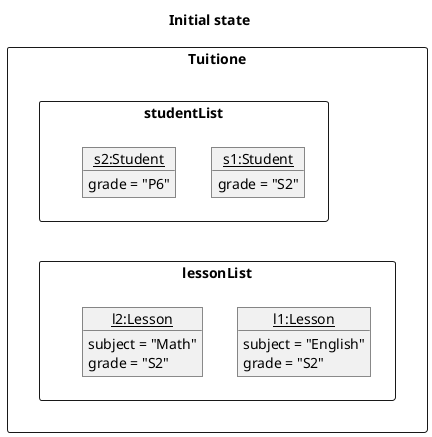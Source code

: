 @startuml
'https://plantuml.com/object-diagram

title Initial state

package Tuitione <<rectangle>> {
    package lessonList <<rectangle>> {
        object "<u>l1:Lesson" as Lesson1 {
        subject = "English"
        grade = "S2"
        }

        object "<u>l2:Lesson" as Lesson2 {
        subject = "Math"
        grade = "S2"
        }
    }
    package studentList <<rectangle>> {
        object "<u>s1:Student" as Student1 {
        grade = "S2"
        }

        object "<u>s2:Student" as Student2 {
        grade = "P6"
        }
    }
}

lessonList -[hidden]up-> studentList


@end
